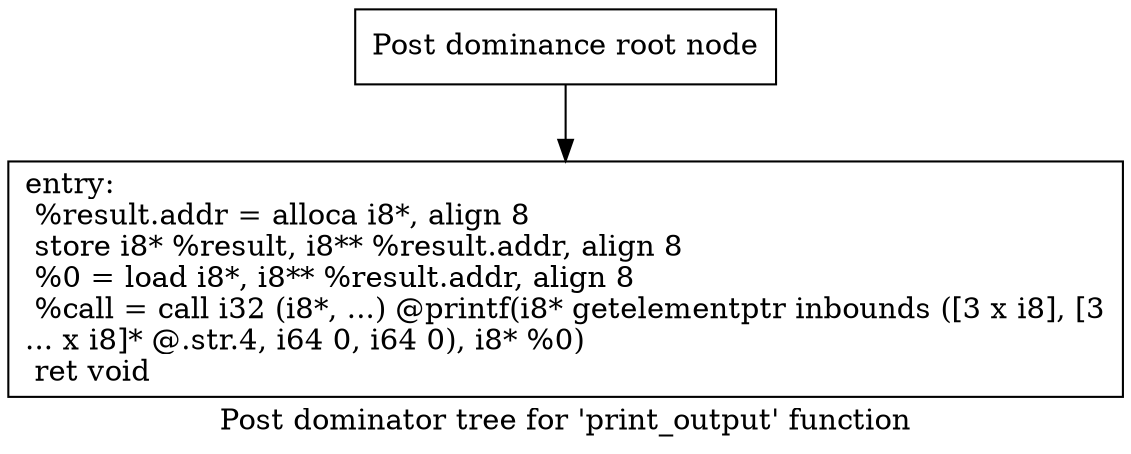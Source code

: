 digraph "Post dominator tree for 'print_output' function" {
	label="Post dominator tree for 'print_output' function";

	Node0x563a7b87aac0 [shape=record,label="{Post dominance root node}"];
	Node0x563a7b87aac0 -> Node0x563a7b8798b0;
	Node0x563a7b8798b0 [shape=record,label="{entry:\l  %result.addr = alloca i8*, align 8\l  store i8* %result, i8** %result.addr, align 8\l  %0 = load i8*, i8** %result.addr, align 8\l  %call = call i32 (i8*, ...) @printf(i8* getelementptr inbounds ([3 x i8], [3\l... x i8]* @.str.4, i64 0, i64 0), i8* %0)\l  ret void\l}"];
}
